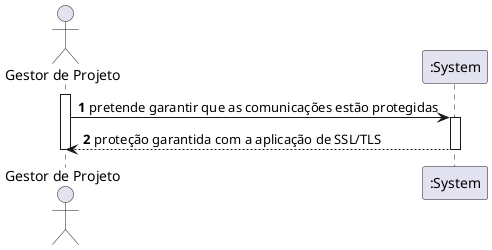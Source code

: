 @startuml
autonumber
actor "Gestor de Projeto" as USR

activate USR
USR -> ":System" : pretende garantir que as comunicações estão protegidas
activate ":System"
":System" --> USR : proteção garantida com a aplicação de SSL/TLS
deactivate ":System"

deactivate USR
@enduml

